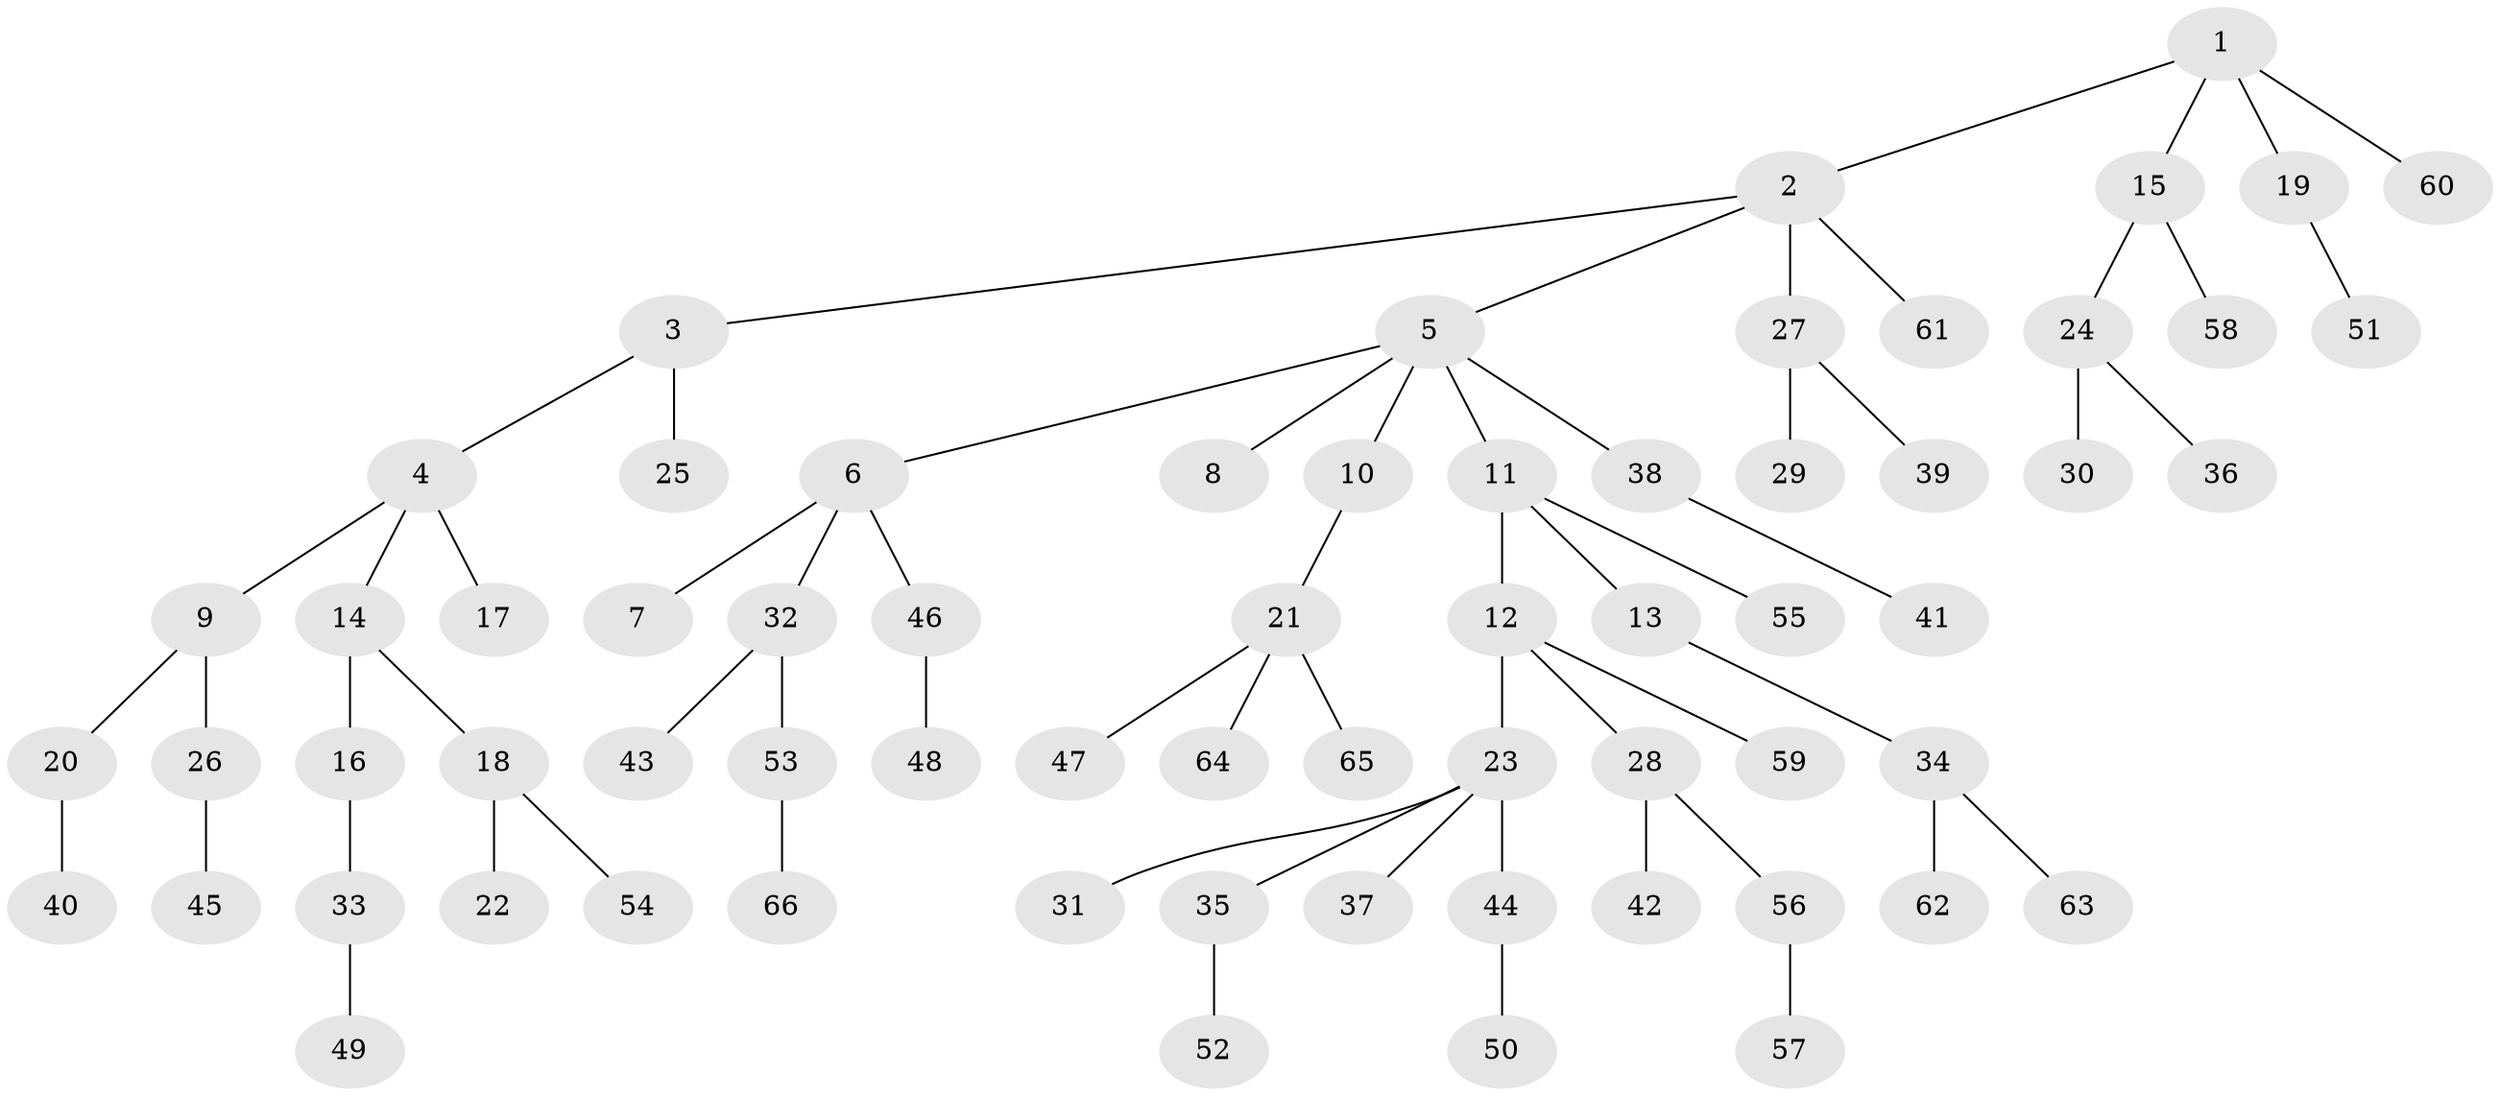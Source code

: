 // Generated by graph-tools (version 1.1) at 2025/11/02/27/25 16:11:27]
// undirected, 66 vertices, 65 edges
graph export_dot {
graph [start="1"]
  node [color=gray90,style=filled];
  1;
  2;
  3;
  4;
  5;
  6;
  7;
  8;
  9;
  10;
  11;
  12;
  13;
  14;
  15;
  16;
  17;
  18;
  19;
  20;
  21;
  22;
  23;
  24;
  25;
  26;
  27;
  28;
  29;
  30;
  31;
  32;
  33;
  34;
  35;
  36;
  37;
  38;
  39;
  40;
  41;
  42;
  43;
  44;
  45;
  46;
  47;
  48;
  49;
  50;
  51;
  52;
  53;
  54;
  55;
  56;
  57;
  58;
  59;
  60;
  61;
  62;
  63;
  64;
  65;
  66;
  1 -- 2;
  1 -- 15;
  1 -- 19;
  1 -- 60;
  2 -- 3;
  2 -- 5;
  2 -- 27;
  2 -- 61;
  3 -- 4;
  3 -- 25;
  4 -- 9;
  4 -- 14;
  4 -- 17;
  5 -- 6;
  5 -- 8;
  5 -- 10;
  5 -- 11;
  5 -- 38;
  6 -- 7;
  6 -- 32;
  6 -- 46;
  9 -- 20;
  9 -- 26;
  10 -- 21;
  11 -- 12;
  11 -- 13;
  11 -- 55;
  12 -- 23;
  12 -- 28;
  12 -- 59;
  13 -- 34;
  14 -- 16;
  14 -- 18;
  15 -- 24;
  15 -- 58;
  16 -- 33;
  18 -- 22;
  18 -- 54;
  19 -- 51;
  20 -- 40;
  21 -- 47;
  21 -- 64;
  21 -- 65;
  23 -- 31;
  23 -- 35;
  23 -- 37;
  23 -- 44;
  24 -- 30;
  24 -- 36;
  26 -- 45;
  27 -- 29;
  27 -- 39;
  28 -- 42;
  28 -- 56;
  32 -- 43;
  32 -- 53;
  33 -- 49;
  34 -- 62;
  34 -- 63;
  35 -- 52;
  38 -- 41;
  44 -- 50;
  46 -- 48;
  53 -- 66;
  56 -- 57;
}
